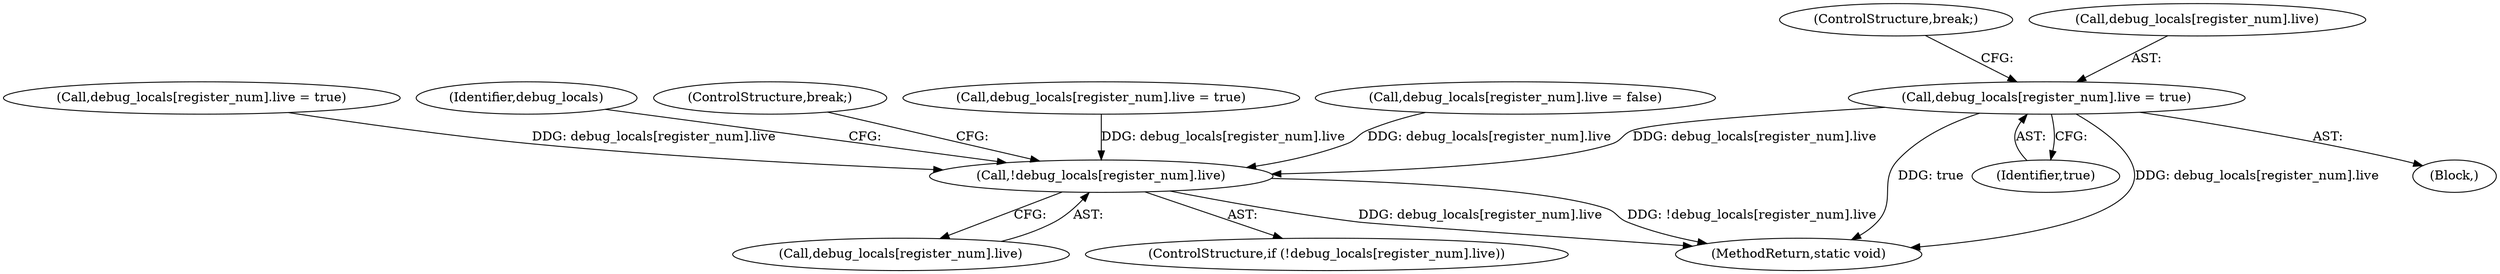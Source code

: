 digraph "0_radare2_ad55822430a03fe075221b543efb434567e9e431@array" {
"1000779" [label="(Call,debug_locals[register_num].live = true)"];
"1000895" [label="(Call,!debug_locals[register_num].live)"];
"1000786" [label="(ControlStructure,break;)"];
"1000601" [label="(Call,debug_locals[register_num].live = true)"];
"1000894" [label="(ControlStructure,if (!debug_locals[register_num].live))"];
"1000905" [label="(Identifier,debug_locals)"];
"1001185" [label="(MethodReturn,static void)"];
"1000780" [label="(Call,debug_locals[register_num].live)"];
"1000916" [label="(ControlStructure,break;)"];
"1000610" [label="(Block,)"];
"1000785" [label="(Identifier,true)"];
"1000779" [label="(Call,debug_locals[register_num].live = true)"];
"1000896" [label="(Call,debug_locals[register_num].live)"];
"1000895" [label="(Call,!debug_locals[register_num].live)"];
"1000909" [label="(Call,debug_locals[register_num].live = true)"];
"1000874" [label="(Call,debug_locals[register_num].live = false)"];
"1000779" -> "1000610"  [label="AST: "];
"1000779" -> "1000785"  [label="CFG: "];
"1000780" -> "1000779"  [label="AST: "];
"1000785" -> "1000779"  [label="AST: "];
"1000786" -> "1000779"  [label="CFG: "];
"1000779" -> "1001185"  [label="DDG: true"];
"1000779" -> "1001185"  [label="DDG: debug_locals[register_num].live"];
"1000779" -> "1000895"  [label="DDG: debug_locals[register_num].live"];
"1000895" -> "1000894"  [label="AST: "];
"1000895" -> "1000896"  [label="CFG: "];
"1000896" -> "1000895"  [label="AST: "];
"1000905" -> "1000895"  [label="CFG: "];
"1000916" -> "1000895"  [label="CFG: "];
"1000895" -> "1001185"  [label="DDG: !debug_locals[register_num].live"];
"1000895" -> "1001185"  [label="DDG: debug_locals[register_num].live"];
"1000601" -> "1000895"  [label="DDG: debug_locals[register_num].live"];
"1000909" -> "1000895"  [label="DDG: debug_locals[register_num].live"];
"1000874" -> "1000895"  [label="DDG: debug_locals[register_num].live"];
}

